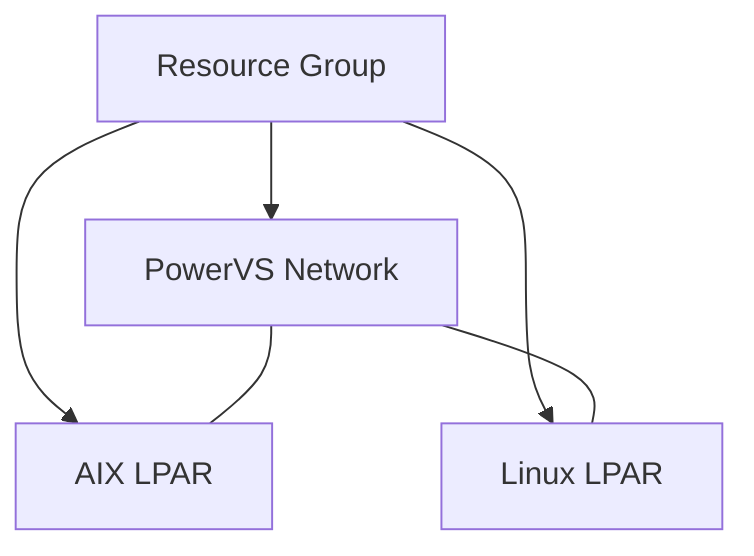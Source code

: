 graph TD
    RG[Resource Group]
    NET[PowerVS Network]
    AIX[AIX LPAR]
    LNX[Linux LPAR]
    RG --> NET
    RG --> AIX
    RG --> LNX
    NET --- AIX
    NET --- LNX